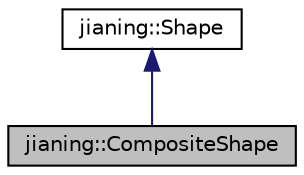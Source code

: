 digraph "jianing::CompositeShape"
{
 // LATEX_PDF_SIZE
  edge [fontname="Helvetica",fontsize="10",labelfontname="Helvetica",labelfontsize="10"];
  node [fontname="Helvetica",fontsize="10",shape=record];
  Node1 [label="jianing::CompositeShape",height=0.2,width=0.4,color="black", fillcolor="grey75", style="filled", fontcolor="black",tooltip=" "];
  Node2 -> Node1 [dir="back",color="midnightblue",fontsize="10",style="solid",fontname="Helvetica"];
  Node2 [label="jianing::Shape",height=0.2,width=0.4,color="black", fillcolor="white", style="filled",URL="$classjianing_1_1_shape.html",tooltip=" "];
}
